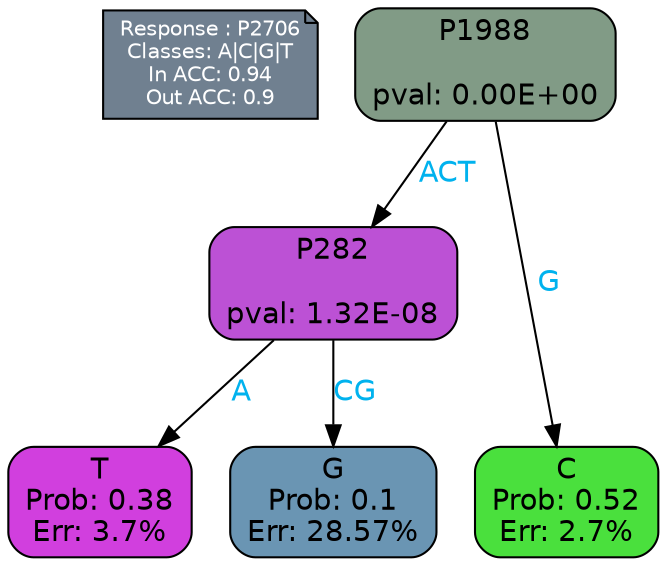 digraph Tree {
node [shape=box, style="filled, rounded", color="black", fontname=helvetica] ;
graph [ranksep=equally, splines=polylines, bgcolor=transparent, dpi=600] ;
edge [fontname=helvetica] ;
LEGEND [label="Response : P2706
Classes: A|C|G|T
In ACC: 0.94
Out ACC: 0.9
",shape=note,align=left,style=filled,fillcolor="slategray",fontcolor="white",fontsize=10];1 [label="P1988

pval: 0.00E+00", fillcolor="#819b86"] ;
2 [label="P282

pval: 1.32E-08", fillcolor="#bc51d5"] ;
3 [label="T
Prob: 0.38
Err: 3.7%", fillcolor="#d13fde"] ;
4 [label="G
Prob: 0.1
Err: 28.57%", fillcolor="#6a95b3"] ;
5 [label="C
Prob: 0.52
Err: 2.7%", fillcolor="#4ae03d"] ;
1 -> 2 [label="ACT",fontcolor=deepskyblue2] ;
1 -> 5 [label="G",fontcolor=deepskyblue2] ;
2 -> 3 [label="A",fontcolor=deepskyblue2] ;
2 -> 4 [label="CG",fontcolor=deepskyblue2] ;
{rank = same; 3;4;5;}{rank = same; LEGEND;1;}}
